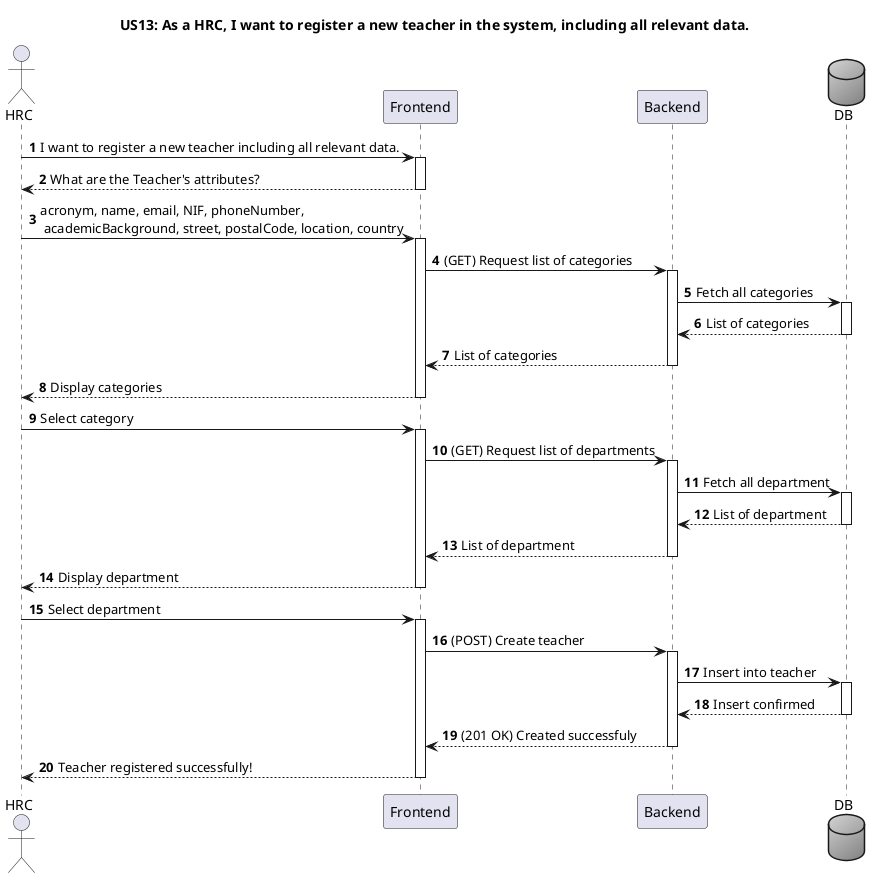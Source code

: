 @startuml
autonumber

title US13: As a HRC, I want to register a new teacher in the system, including all relevant data.

actor HRC
participant "Frontend" as FE
participant "Backend" as BE
database DB #lightgray/gray

HRC -> FE ++: I want to register a new teacher including all relevant data.
FE --> HRC --: What are the Teacher's attributes?

HRC -> FE ++: acronym, name, email, NIF, phoneNumber, \n academicBackground, street, postalCode, location, country
FE -> BE ++: (GET) Request list of categories
BE -> DB ++: Fetch all categories
DB --> BE --: List of categories
BE --> FE --: List of categories
FE --> HRC --: Display categories

HRC -> FE ++: Select category
FE -> BE ++: (GET) Request list of departments
BE -> DB ++: Fetch all department
DB --> BE --: List of department
BE --> FE --: List of department
FE --> HRC --: Display department

HRC -> FE ++: Select department

FE -> BE ++: (POST) Create teacher
BE -> DB ++: Insert into teacher
DB --> BE --: Insert confirmed
BE --> FE --: (201 OK) Created successfuly
FE --> HRC --: Teacher registered successfully!

@enduml
